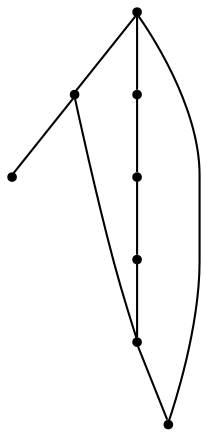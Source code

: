 graph {
  node [shape=point,comment="{\"directed\":false,\"doi\":\"10.4230/LIPIcs.GD.2024.28\",\"figure\":\"6 (6)\"}"]

  v0 [pos="1760.7706555376487,496.6023564605599"]
  v1 [pos="1618.0151200625203,628.2592417268797"]
  v2 [pos="2050.240946838727,649.0756416814672"]
  v3 [pos="1664.575261391313,665.3824002289191"]
  v4 [pos="1984.0829954715482,515.7697312130343"]
  v5 [pos="1671.405323509623,593.5419713204587"]
  v6 [pos="1850.033852705044,782.5150713095405"]
  v7 [pos="1701.9973216964377,747.9126273804102"]

  v0 -- v1 [id="-1",pos="1760.7706555376487,496.6023564605599 1734.4558567198078,588.6755794348741 1687.1610566674753,632.1852136647294 1618.0151200625203,628.2592417268797"]
  v5 -- v7 [id="-2",pos="1671.405323509623,593.5419713204587 1701.9973216964377,747.9126273804102 1701.9973216964377,747.9126273804102 1701.9973216964377,747.9126273804102"]
  v7 -- v2 [id="-3",pos="1701.9973216964377,747.9126273804102 2050.240946838727,649.0756416814672 2050.240946838727,649.0756416814672 2050.240946838727,649.0756416814672"]
  v0 -- v2 [id="-4",pos="1760.7706555376487,496.6023564605599 2050.240946838727,649.0756416814672 2050.240946838727,649.0756416814672 2050.240946838727,649.0756416814672"]
  v6 -- v3 [id="-5",pos="1850.033852705044,782.5150713095405 1664.575261391313,665.3824002289191 1664.575261391313,665.3824002289191 1664.575261391313,665.3824002289191"]
  v6 -- v0 [id="-6",pos="1850.033852705044,782.5150713095405 1760.7706555376487,496.6023564605599 1760.7706555376487,496.6023564605599 1760.7706555376487,496.6023564605599"]
  v6 -- v4 [id="-7",pos="1850.033852705044,782.5150713095405 1984.0829954715482,515.7697312130343 1984.0829954715482,515.7697312130343 1984.0829954715482,515.7697312130343"]
  v4 -- v5 [id="-8",pos="1984.0829954715482,515.7697312130343 1671.405323509623,593.5419713204587 1671.405323509623,593.5419713204587 1671.405323509623,593.5419713204587"]
  v2 -- v3 [id="-9",pos="2050.240946838727,649.0756416814672 1664.575261391313,665.3824002289191 1664.575261391313,665.3824002289191 1664.575261391313,665.3824002289191"]
}